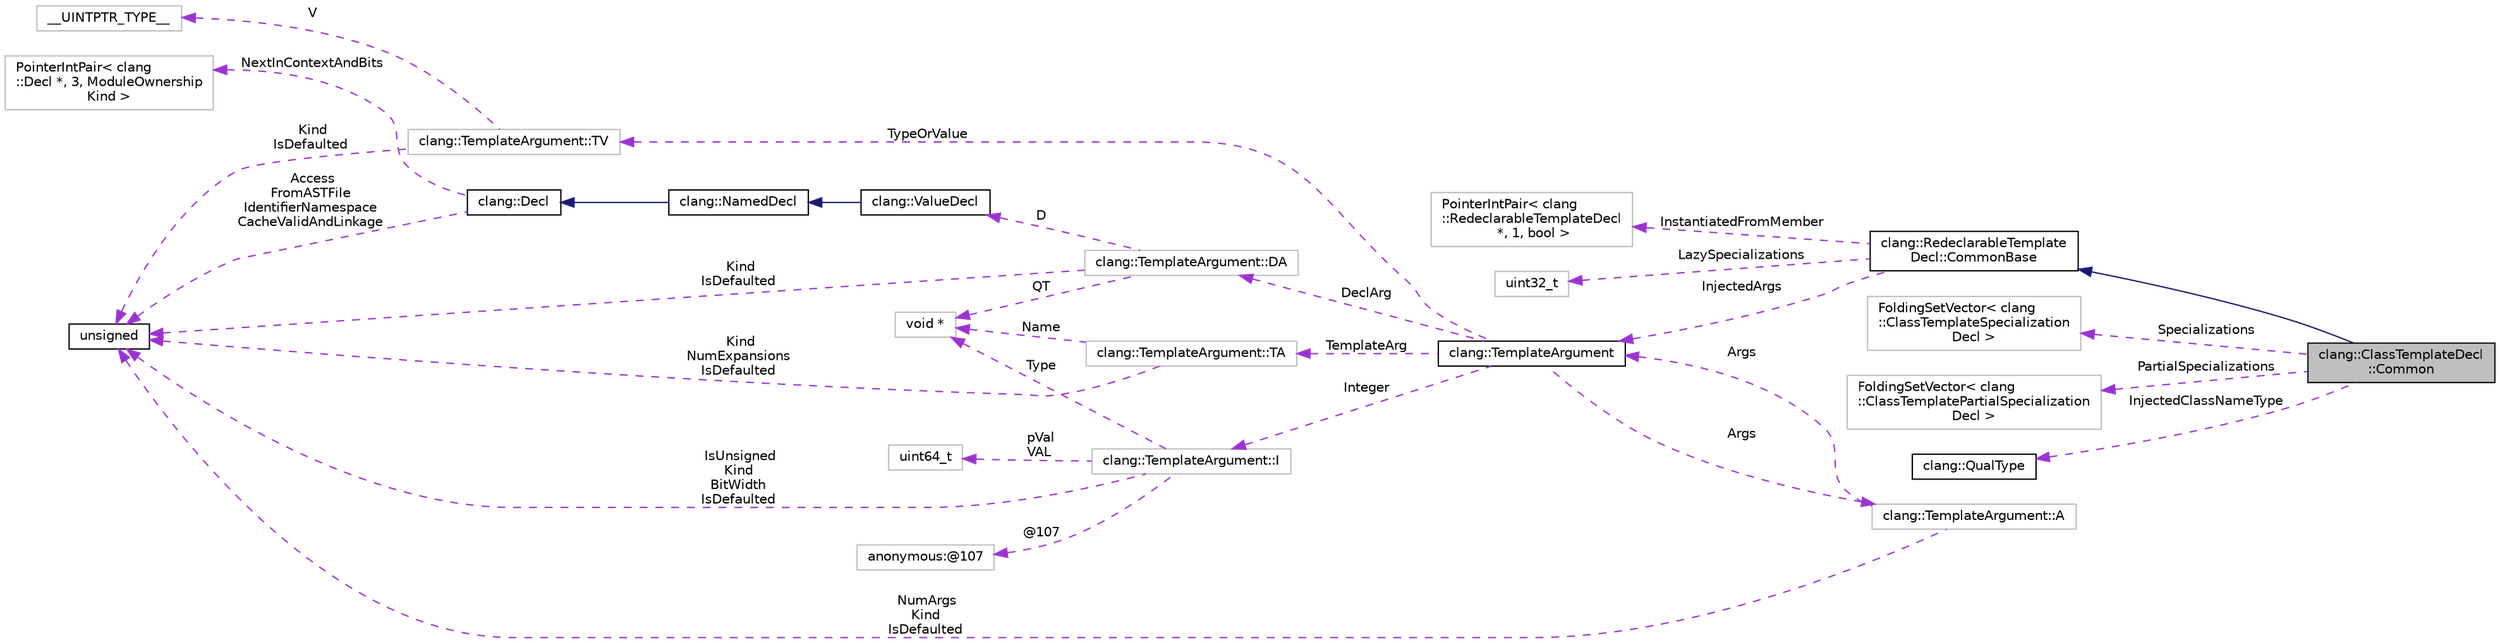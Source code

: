 digraph "clang::ClassTemplateDecl::Common"
{
 // LATEX_PDF_SIZE
  bgcolor="transparent";
  edge [fontname="Helvetica",fontsize="10",labelfontname="Helvetica",labelfontsize="10"];
  node [fontname="Helvetica",fontsize="10",shape=record];
  rankdir="LR";
  Node1 [label="clang::ClassTemplateDecl\l::Common",height=0.2,width=0.4,color="black", fillcolor="grey75", style="filled", fontcolor="black",tooltip="Data that is common to all of the declarations of a given class template."];
  Node2 -> Node1 [dir="back",color="midnightblue",fontsize="10",style="solid",fontname="Helvetica"];
  Node2 [label="clang::RedeclarableTemplate\lDecl::CommonBase",height=0.2,width=0.4,color="black",URL="$structclang_1_1RedeclarableTemplateDecl_1_1CommonBase.html",tooltip=" "];
  Node3 -> Node2 [dir="back",color="darkorchid3",fontsize="10",style="dashed",label=" InjectedArgs" ,fontname="Helvetica"];
  Node3 [label="clang::TemplateArgument",height=0.2,width=0.4,color="black",URL="$classclang_1_1TemplateArgument.html",tooltip="Represents a template argument."];
  Node4 -> Node3 [dir="back",color="darkorchid3",fontsize="10",style="dashed",label=" TemplateArg" ,fontname="Helvetica"];
  Node4 [label="clang::TemplateArgument::TA",height=0.2,width=0.4,color="grey75",tooltip=" "];
  Node5 -> Node4 [dir="back",color="darkorchid3",fontsize="10",style="dashed",label=" Kind\nNumExpansions\nIsDefaulted" ,fontname="Helvetica"];
  Node5 [label="unsigned",height=0.2,width=0.4,color="black",URL="$classunsigned.html",tooltip=" "];
  Node6 -> Node4 [dir="back",color="darkorchid3",fontsize="10",style="dashed",label=" Name" ,fontname="Helvetica"];
  Node6 [label="void *",height=0.2,width=0.4,color="grey75",tooltip=" "];
  Node7 -> Node3 [dir="back",color="darkorchid3",fontsize="10",style="dashed",label=" DeclArg" ,fontname="Helvetica"];
  Node7 [label="clang::TemplateArgument::DA",height=0.2,width=0.4,color="grey75",tooltip="The kind of template argument we're storing."];
  Node8 -> Node7 [dir="back",color="darkorchid3",fontsize="10",style="dashed",label=" D" ,fontname="Helvetica"];
  Node8 [label="clang::ValueDecl",height=0.2,width=0.4,color="black",URL="$classclang_1_1ValueDecl.html",tooltip="Represent the declaration of a variable (in which case it is an lvalue) a function (in which case it ..."];
  Node9 -> Node8 [dir="back",color="midnightblue",fontsize="10",style="solid",fontname="Helvetica"];
  Node9 [label="clang::NamedDecl",height=0.2,width=0.4,color="black",URL="$classclang_1_1NamedDecl.html",tooltip="This represents a decl that may have a name."];
  Node10 -> Node9 [dir="back",color="midnightblue",fontsize="10",style="solid",fontname="Helvetica"];
  Node10 [label="clang::Decl",height=0.2,width=0.4,color="black",URL="$classclang_1_1Decl.html",tooltip="Decl - This represents one declaration (or definition), e.g."];
  Node11 -> Node10 [dir="back",color="darkorchid3",fontsize="10",style="dashed",label=" NextInContextAndBits" ,fontname="Helvetica"];
  Node11 [label="PointerIntPair\< clang\l::Decl *, 3, ModuleOwnership\lKind \>",height=0.2,width=0.4,color="grey75",tooltip=" "];
  Node5 -> Node10 [dir="back",color="darkorchid3",fontsize="10",style="dashed",label=" Access\nFromASTFile\nIdentifierNamespace\nCacheValidAndLinkage" ,fontname="Helvetica"];
  Node5 -> Node7 [dir="back",color="darkorchid3",fontsize="10",style="dashed",label=" Kind\nIsDefaulted" ,fontname="Helvetica"];
  Node6 -> Node7 [dir="back",color="darkorchid3",fontsize="10",style="dashed",label=" QT" ,fontname="Helvetica"];
  Node12 -> Node3 [dir="back",color="darkorchid3",fontsize="10",style="dashed",label=" Args" ,fontname="Helvetica"];
  Node12 [label="clang::TemplateArgument::A",height=0.2,width=0.4,color="grey75",tooltip=" "];
  Node3 -> Node12 [dir="back",color="darkorchid3",fontsize="10",style="dashed",label=" Args" ,fontname="Helvetica"];
  Node5 -> Node12 [dir="back",color="darkorchid3",fontsize="10",style="dashed",label=" NumArgs\nKind\nIsDefaulted" ,fontname="Helvetica"];
  Node13 -> Node3 [dir="back",color="darkorchid3",fontsize="10",style="dashed",label=" TypeOrValue" ,fontname="Helvetica"];
  Node13 [label="clang::TemplateArgument::TV",height=0.2,width=0.4,color="grey75",tooltip=" "];
  Node14 -> Node13 [dir="back",color="darkorchid3",fontsize="10",style="dashed",label=" V" ,fontname="Helvetica"];
  Node14 [label="__UINTPTR_TYPE__",height=0.2,width=0.4,color="grey75",tooltip=" "];
  Node5 -> Node13 [dir="back",color="darkorchid3",fontsize="10",style="dashed",label=" Kind\nIsDefaulted" ,fontname="Helvetica"];
  Node15 -> Node3 [dir="back",color="darkorchid3",fontsize="10",style="dashed",label=" Integer" ,fontname="Helvetica"];
  Node15 [label="clang::TemplateArgument::I",height=0.2,width=0.4,color="grey75",tooltip=" "];
  Node16 -> Node15 [dir="back",color="darkorchid3",fontsize="10",style="dashed",label=" pVal\nVAL" ,fontname="Helvetica"];
  Node16 [label="uint64_t",height=0.2,width=0.4,color="grey75",tooltip=" "];
  Node17 -> Node15 [dir="back",color="darkorchid3",fontsize="10",style="dashed",label=" @107" ,fontname="Helvetica"];
  Node17 [label="anonymous:@107",height=0.2,width=0.4,color="grey75",tooltip=" "];
  Node5 -> Node15 [dir="back",color="darkorchid3",fontsize="10",style="dashed",label=" IsUnsigned\nKind\nBitWidth\nIsDefaulted" ,fontname="Helvetica"];
  Node6 -> Node15 [dir="back",color="darkorchid3",fontsize="10",style="dashed",label=" Type" ,fontname="Helvetica"];
  Node18 -> Node2 [dir="back",color="darkorchid3",fontsize="10",style="dashed",label=" InstantiatedFromMember" ,fontname="Helvetica"];
  Node18 [label="PointerIntPair\< clang\l::RedeclarableTemplateDecl\l *, 1, bool \>",height=0.2,width=0.4,color="grey75",tooltip=" "];
  Node19 -> Node2 [dir="back",color="darkorchid3",fontsize="10",style="dashed",label=" LazySpecializations" ,fontname="Helvetica"];
  Node19 [label="uint32_t",height=0.2,width=0.4,color="grey75",tooltip=" "];
  Node20 -> Node1 [dir="back",color="darkorchid3",fontsize="10",style="dashed",label=" Specializations" ,fontname="Helvetica"];
  Node20 [label="FoldingSetVector\< clang\l::ClassTemplateSpecialization\lDecl \>",height=0.2,width=0.4,color="grey75",tooltip=" "];
  Node21 -> Node1 [dir="back",color="darkorchid3",fontsize="10",style="dashed",label=" PartialSpecializations" ,fontname="Helvetica"];
  Node21 [label="FoldingSetVector\< clang\l::ClassTemplatePartialSpecialization\lDecl \>",height=0.2,width=0.4,color="grey75",tooltip=" "];
  Node22 -> Node1 [dir="back",color="darkorchid3",fontsize="10",style="dashed",label=" InjectedClassNameType" ,fontname="Helvetica"];
  Node22 [label="clang::QualType",height=0.2,width=0.4,color="black",URL="$classclang_1_1QualType.html",tooltip="A (possibly-)qualified type."];
}
